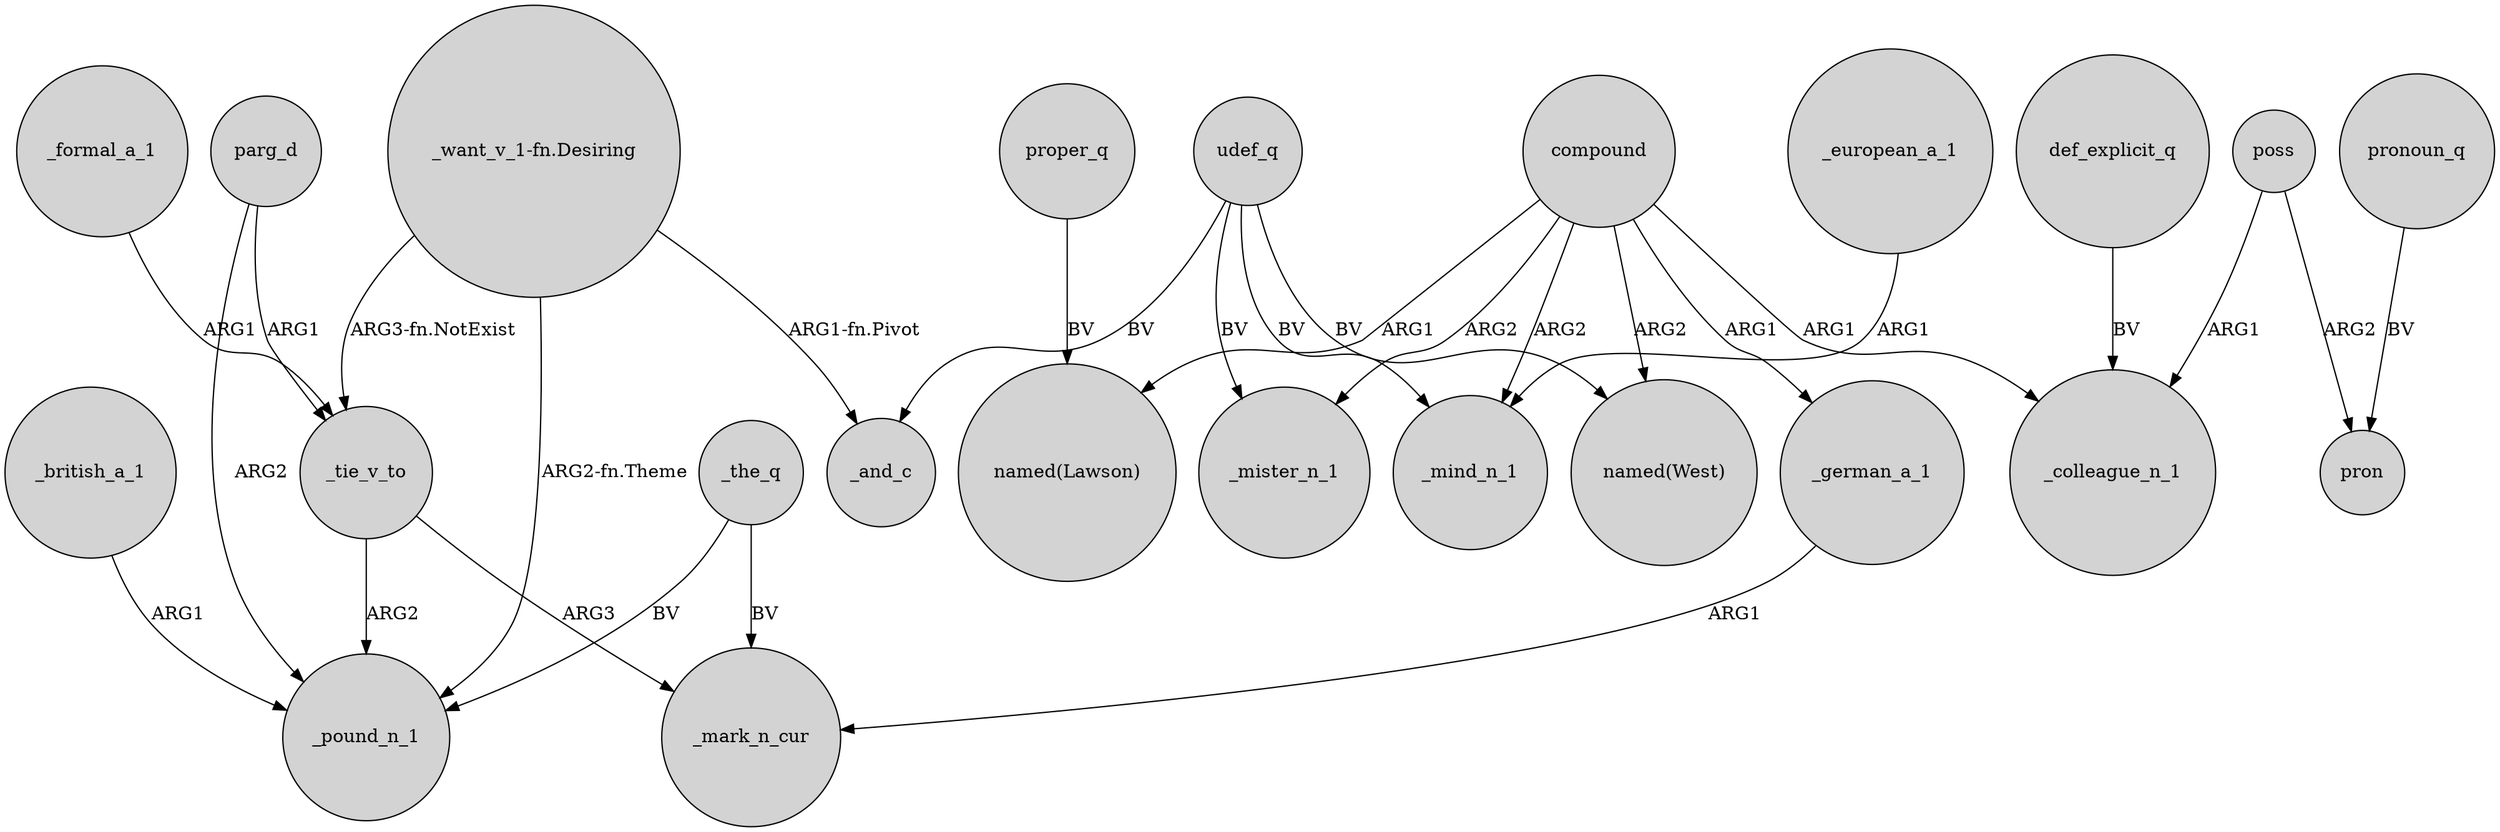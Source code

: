 digraph {
	node [shape=circle style=filled]
	compound -> "named(West)" [label=ARG2]
	poss -> pron [label=ARG2]
	_german_a_1 -> _mark_n_cur [label=ARG1]
	compound -> _colleague_n_1 [label=ARG1]
	_the_q -> _pound_n_1 [label=BV]
	"_want_v_1-fn.Desiring" -> _pound_n_1 [label="ARG2-fn.Theme"]
	compound -> _mister_n_1 [label=ARG2]
	udef_q -> _mister_n_1 [label=BV]
	poss -> _colleague_n_1 [label=ARG1]
	_formal_a_1 -> _tie_v_to [label=ARG1]
	parg_d -> _pound_n_1 [label=ARG2]
	"_want_v_1-fn.Desiring" -> _tie_v_to [label="ARG3-fn.NotExist"]
	_tie_v_to -> _mark_n_cur [label=ARG3]
	compound -> _mind_n_1 [label=ARG2]
	pronoun_q -> pron [label=BV]
	parg_d -> _tie_v_to [label=ARG1]
	udef_q -> "named(West)" [label=BV]
	compound -> "named(Lawson)" [label=ARG1]
	proper_q -> "named(Lawson)" [label=BV]
	_tie_v_to -> _pound_n_1 [label=ARG2]
	_the_q -> _mark_n_cur [label=BV]
	_european_a_1 -> _mind_n_1 [label=ARG1]
	"_want_v_1-fn.Desiring" -> _and_c [label="ARG1-fn.Pivot"]
	udef_q -> _mind_n_1 [label=BV]
	udef_q -> _and_c [label=BV]
	def_explicit_q -> _colleague_n_1 [label=BV]
	compound -> _german_a_1 [label=ARG1]
	_british_a_1 -> _pound_n_1 [label=ARG1]
}
